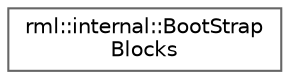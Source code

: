 digraph "类继承关系图"
{
 // LATEX_PDF_SIZE
  bgcolor="transparent";
  edge [fontname=Helvetica,fontsize=10,labelfontname=Helvetica,labelfontsize=10];
  node [fontname=Helvetica,fontsize=10,shape=box,height=0.2,width=0.4];
  rankdir="LR";
  Node0 [id="Node000000",label="rml::internal::BootStrap\lBlocks",height=0.2,width=0.4,color="grey40", fillcolor="white", style="filled",URL="$classrml_1_1internal_1_1_boot_strap_blocks.html",tooltip=" "];
}
